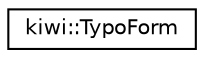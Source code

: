 digraph "Graphical Class Hierarchy"
{
 // LATEX_PDF_SIZE
  edge [fontname="Helvetica",fontsize="10",labelfontname="Helvetica",labelfontsize="10"];
  node [fontname="Helvetica",fontsize="10",shape=record];
  rankdir="LR";
  Node0 [label="kiwi::TypoForm",height=0.2,width=0.4,color="black", fillcolor="white", style="filled",URL="$structkiwi_1_1TypoForm.html",tooltip=" "];
}
